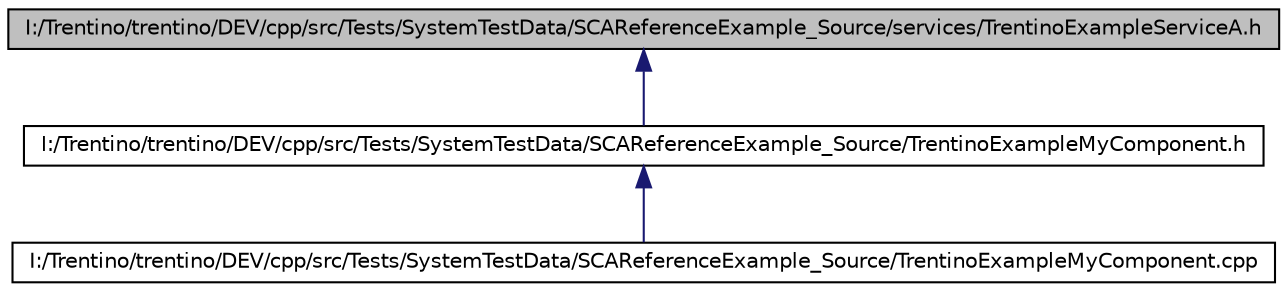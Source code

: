 digraph G
{
  edge [fontname="Helvetica",fontsize="10",labelfontname="Helvetica",labelfontsize="10"];
  node [fontname="Helvetica",fontsize="10",shape=record];
  Node1 [label="I:/Trentino/trentino/DEV/cpp/src/Tests/SystemTestData/SCAReferenceExample_Source/services/TrentinoExampleServiceA.h",height=0.2,width=0.4,color="black", fillcolor="grey75", style="filled" fontcolor="black"];
  Node1 -> Node2 [dir="back",color="midnightblue",fontsize="10",style="solid",fontname="Helvetica"];
  Node2 [label="I:/Trentino/trentino/DEV/cpp/src/Tests/SystemTestData/SCAReferenceExample_Source/TrentinoExampleMyComponent.h",height=0.2,width=0.4,color="black", fillcolor="white", style="filled",URL="$_system_test_data_2_s_c_a_reference_example___source_2_trentino_example_my_component_8h.html"];
  Node2 -> Node3 [dir="back",color="midnightblue",fontsize="10",style="solid",fontname="Helvetica"];
  Node3 [label="I:/Trentino/trentino/DEV/cpp/src/Tests/SystemTestData/SCAReferenceExample_Source/TrentinoExampleMyComponent.cpp",height=0.2,width=0.4,color="black", fillcolor="white", style="filled",URL="$_system_test_data_2_s_c_a_reference_example___source_2_trentino_example_my_component_8cpp.html"];
}
